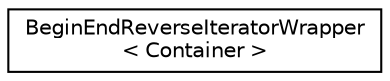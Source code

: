 digraph "Graphical Class Hierarchy"
{
 // LATEX_PDF_SIZE
  edge [fontname="Helvetica",fontsize="10",labelfontname="Helvetica",labelfontsize="10"];
  node [fontname="Helvetica",fontsize="10",shape=record];
  rankdir="LR";
  Node0 [label="BeginEndReverseIteratorWrapper\l\< Container \>",height=0.2,width=0.4,color="black", fillcolor="white", style="filled",URL="$classutil_1_1_begin_end_reverse_iterator_wrapper.html",tooltip=" "];
}
